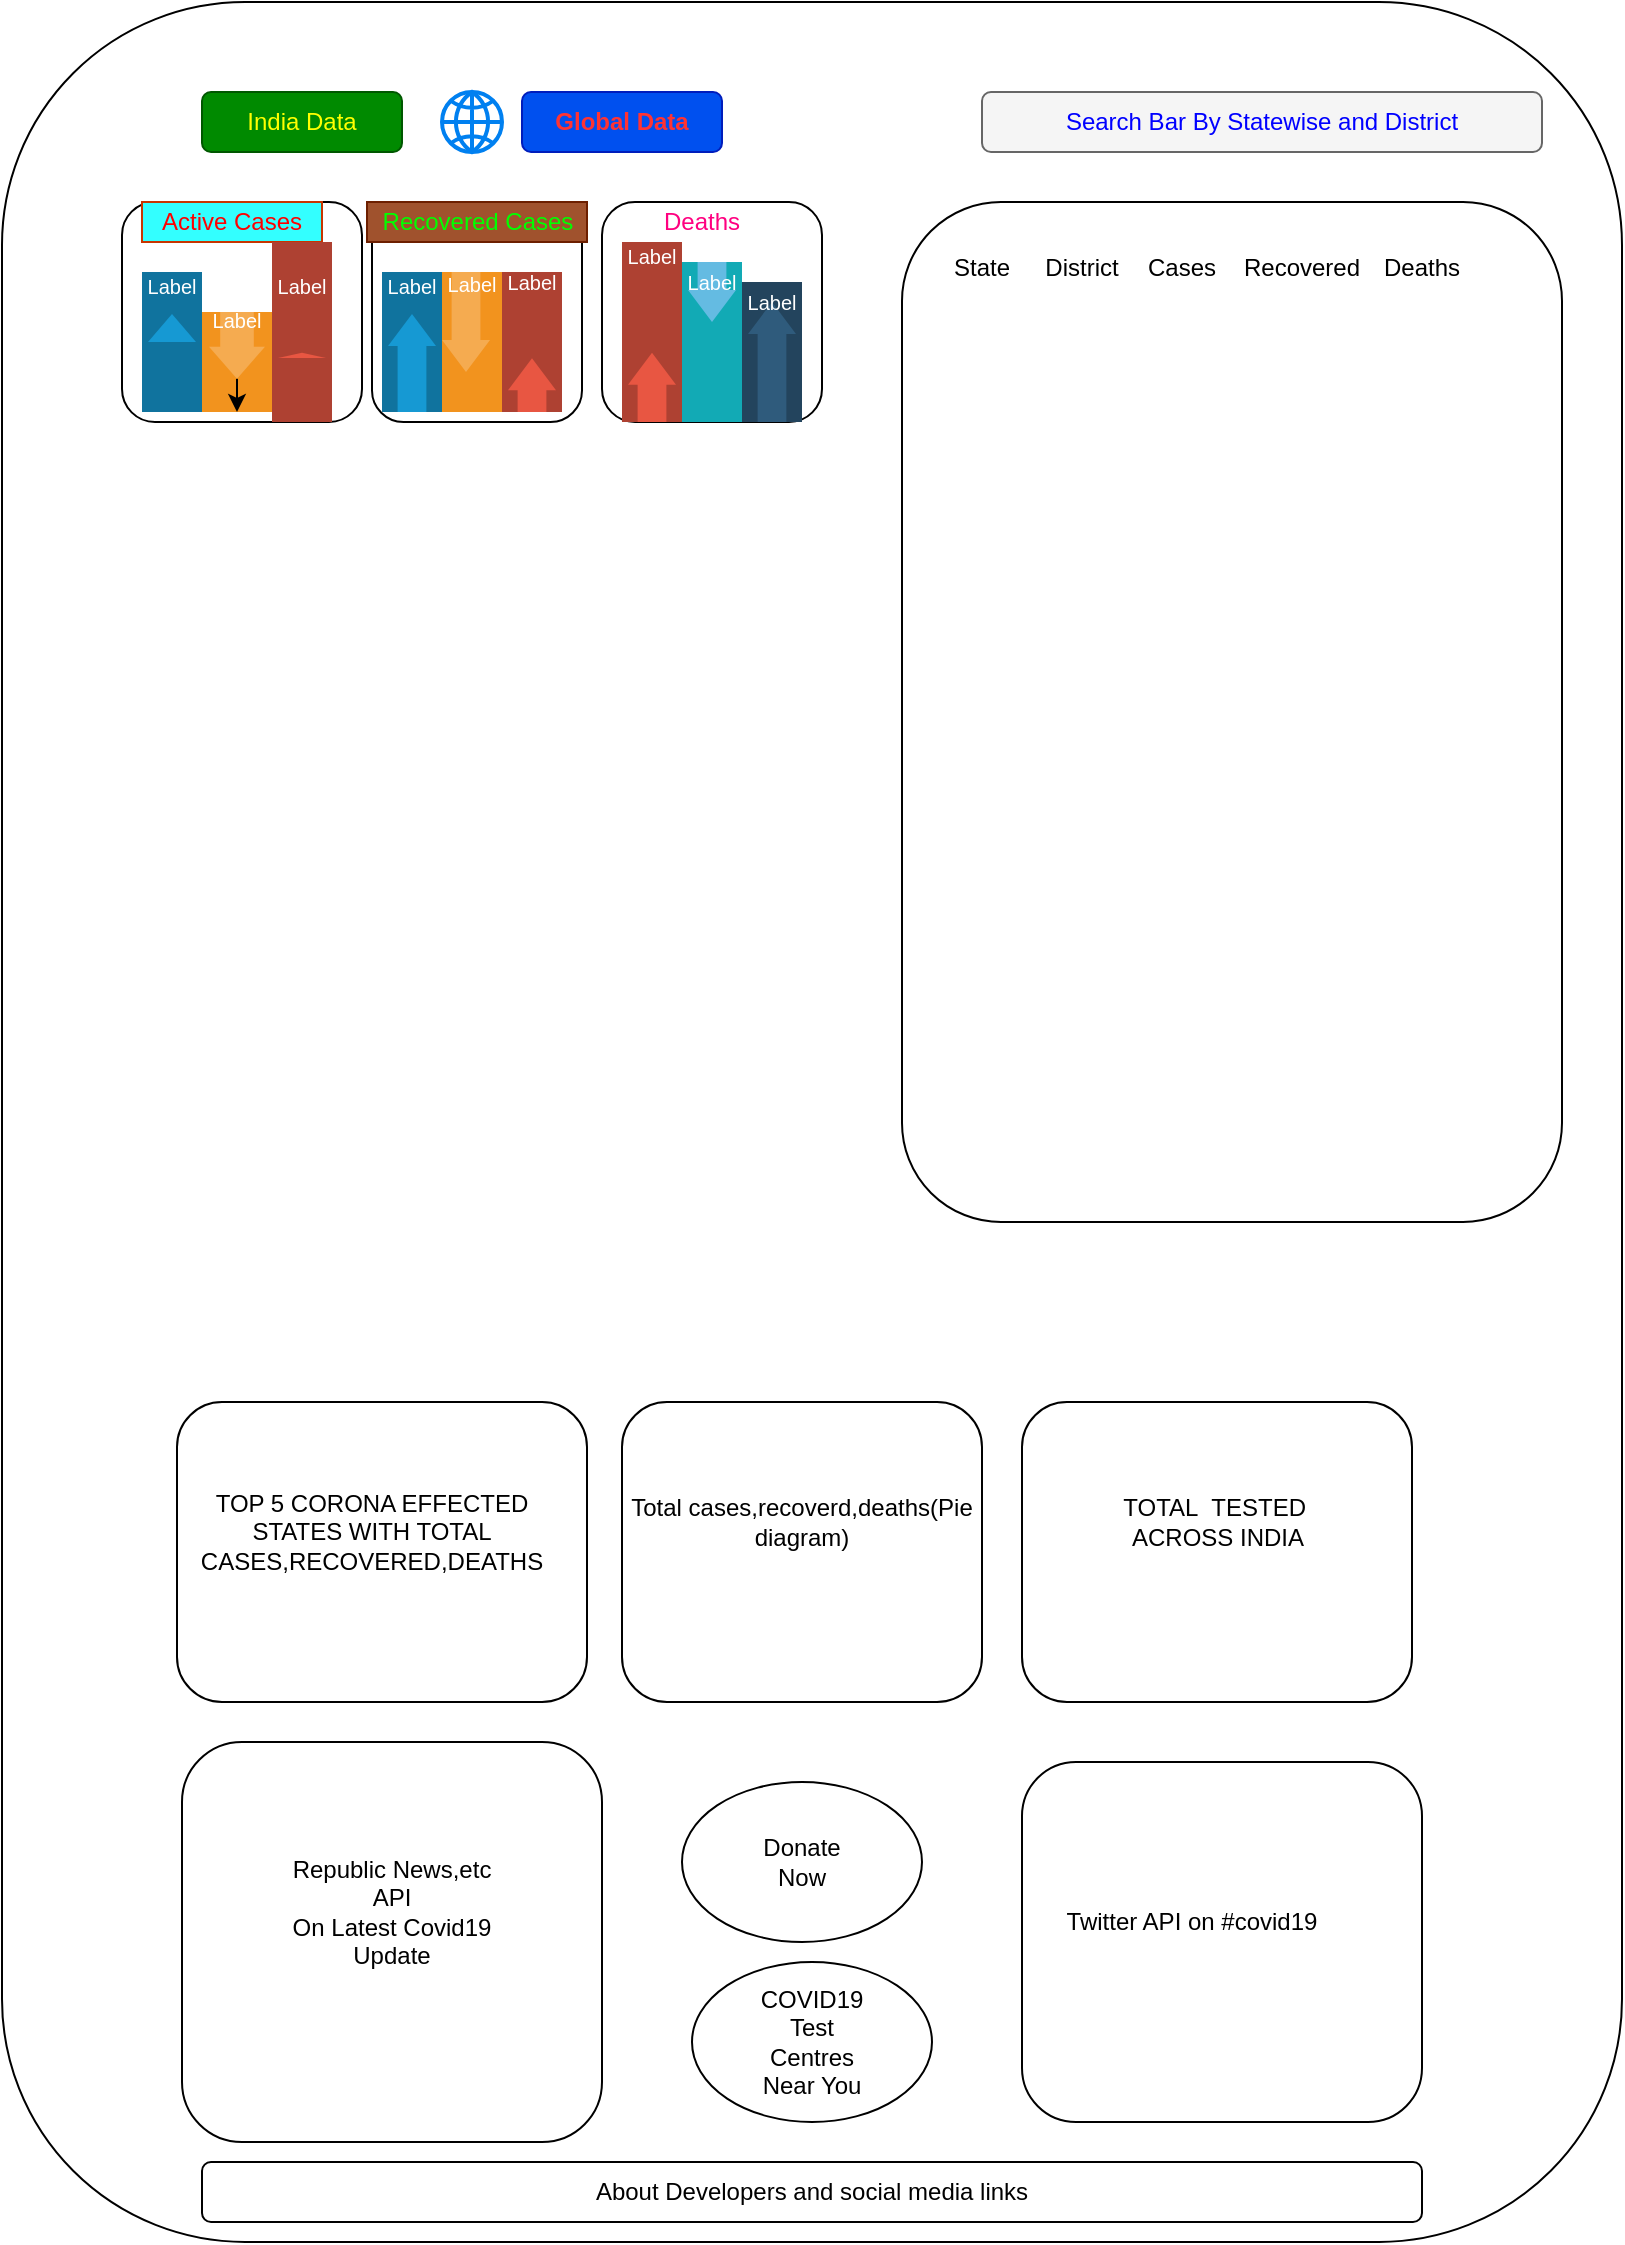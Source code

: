 <mxfile version="13.5.4" type="github"><diagram id="_Im-4xMlL6aWV5HzOc-_" name="Page-1"><mxGraphModel dx="1692" dy="1585" grid="1" gridSize="10" guides="1" tooltips="1" connect="1" arrows="1" fold="1" page="1" pageScale="1" pageWidth="827" pageHeight="1169" math="0" shadow="0"><root><mxCell id="0"/><mxCell id="1" parent="0"/><mxCell id="bqrMlwqoGC4SUkz15Rwk-1" value="" style="rounded=1;whiteSpace=wrap;html=1;" parent="1" vertex="1"><mxGeometry x="-20" y="-1130" width="810" height="1120" as="geometry"/></mxCell><mxCell id="HFhVNKd7DeOQUF5McRIL-2" value="" style="rounded=1;whiteSpace=wrap;html=1;fillColor=#008a00;strokeColor=#005700;fontColor=#ffffff;" vertex="1" parent="1"><mxGeometry x="80" y="-1085" width="100" height="30" as="geometry"/></mxCell><mxCell id="HFhVNKd7DeOQUF5McRIL-3" value="&lt;font color=&quot;#ffff00&quot;&gt;India Data&lt;/font&gt;" style="text;html=1;align=center;verticalAlign=middle;whiteSpace=wrap;rounded=0;" vertex="1" parent="1"><mxGeometry x="90" y="-1085" width="80" height="30" as="geometry"/></mxCell><mxCell id="HFhVNKd7DeOQUF5McRIL-4" value="" style="rounded=1;whiteSpace=wrap;html=1;fillColor=#0050ef;strokeColor=#001DBC;fontColor=#ffffff;" vertex="1" parent="1"><mxGeometry x="240" y="-1085" width="100" height="30" as="geometry"/></mxCell><mxCell id="HFhVNKd7DeOQUF5McRIL-7" value="&lt;b&gt;&lt;font color=&quot;#ff3333&quot;&gt;Global Data&lt;/font&gt;&lt;/b&gt;" style="text;html=1;strokeColor=none;fillColor=none;align=center;verticalAlign=middle;whiteSpace=wrap;rounded=0;" vertex="1" parent="1"><mxGeometry x="240" y="-1080" width="100" height="20" as="geometry"/></mxCell><mxCell id="HFhVNKd7DeOQUF5McRIL-9" value="" style="rounded=1;whiteSpace=wrap;html=1;fillColor=#f5f5f5;strokeColor=#666666;fontColor=#333333;" vertex="1" parent="1"><mxGeometry x="470" y="-1085" width="280" height="30" as="geometry"/></mxCell><mxCell id="HFhVNKd7DeOQUF5McRIL-13" value="&lt;font color=&quot;#0000ff&quot;&gt;Search Bar By Statewise and District&lt;/font&gt;" style="text;html=1;strokeColor=none;fillColor=none;align=center;verticalAlign=middle;whiteSpace=wrap;rounded=0;" vertex="1" parent="1"><mxGeometry x="470" y="-1080" width="280" height="20" as="geometry"/></mxCell><mxCell id="HFhVNKd7DeOQUF5McRIL-14" value="" style="shape=image;html=1;verticalAlign=top;verticalLabelPosition=bottom;labelBackgroundColor=#ffffff;imageAspect=0;aspect=fixed;image=https://cdn4.iconfinder.com/data/icons/small-n-flat/24/map-128.png" vertex="1" parent="1"><mxGeometry x="30" y="-920" width="410" height="410" as="geometry"/></mxCell><mxCell id="HFhVNKd7DeOQUF5McRIL-15" value="" style="shape=image;html=1;verticalAlign=top;verticalLabelPosition=bottom;labelBackgroundColor=#ffffff;imageAspect=0;aspect=fixed;image=https://cdn3.iconfinder.com/data/icons/flags-37/300/india-national-world-128.png" vertex="1" parent="1"><mxGeometry x="30" y="-1090" width="40" height="40" as="geometry"/></mxCell><mxCell id="HFhVNKd7DeOQUF5McRIL-16" value="" style="html=1;verticalLabelPosition=bottom;align=center;labelBackgroundColor=#ffffff;verticalAlign=top;strokeWidth=2;strokeColor=#0080F0;shadow=0;dashed=0;shape=mxgraph.ios7.icons.globe;" vertex="1" parent="1"><mxGeometry x="200" y="-1085" width="30" height="30" as="geometry"/></mxCell><mxCell id="HFhVNKd7DeOQUF5McRIL-37" value="" style="rounded=1;whiteSpace=wrap;html=1;" vertex="1" parent="1"><mxGeometry x="40" y="-1030" width="120" height="110" as="geometry"/></mxCell><mxCell id="HFhVNKd7DeOQUF5McRIL-40" value="&lt;font color=&quot;#ff0000&quot;&gt;Active Cases&lt;/font&gt;" style="text;html=1;strokeColor=#C73500;align=center;verticalAlign=middle;whiteSpace=wrap;rounded=0;fontColor=#ffffff;fillColor=#33FFFF;" vertex="1" parent="1"><mxGeometry x="50" y="-1030" width="90" height="20" as="geometry"/></mxCell><mxCell id="HFhVNKd7DeOQUF5McRIL-42" value="" style="fillColor=#10739E;strokeColor=none;" vertex="1" parent="1"><mxGeometry x="50" y="-995" width="30" height="70" as="geometry"/></mxCell><mxCell id="HFhVNKd7DeOQUF5McRIL-43" value="" style="shape=mxgraph.arrows2.arrow;dy=0.4;dx=16;notch=0;direction=north;fillColor=#1699D3;strokeColor=none;" vertex="1" parent="HFhVNKd7DeOQUF5McRIL-42"><mxGeometry x="3" y="21" width="24" height="14" as="geometry"/></mxCell><mxCell id="HFhVNKd7DeOQUF5McRIL-44" value="Label" style="text;html=1;align=center;verticalAlign=middle;whiteSpace=wrap;fontColor=#FFFFFF;fontSize=10;" vertex="1" parent="HFhVNKd7DeOQUF5McRIL-42"><mxGeometry width="30" height="14" as="geometry"/></mxCell><mxCell id="HFhVNKd7DeOQUF5McRIL-45" value="" style="fillColor=#F2931E;strokeColor=none;" vertex="1" parent="1"><mxGeometry x="80" y="-975" width="35" height="50" as="geometry"/></mxCell><mxCell id="HFhVNKd7DeOQUF5McRIL-57" style="edgeStyle=orthogonalEdgeStyle;rounded=0;orthogonalLoop=1;jettySize=auto;html=1;exitX=1;exitY=0.5;exitDx=0;exitDy=0;exitPerimeter=0;entryX=0.5;entryY=1;entryDx=0;entryDy=0;" edge="1" parent="HFhVNKd7DeOQUF5McRIL-45" source="HFhVNKd7DeOQUF5McRIL-46" target="HFhVNKd7DeOQUF5McRIL-45"><mxGeometry relative="1" as="geometry"/></mxCell><mxCell id="HFhVNKd7DeOQUF5McRIL-46" value="" style="shape=mxgraph.arrows2.arrow;dy=0.4;dx=16;notch=0;direction=south;fillColor=#F5AB50;strokeColor=none;" vertex="1" parent="HFhVNKd7DeOQUF5McRIL-45"><mxGeometry x="3.5" width="28" height="33.333" as="geometry"/></mxCell><mxCell id="HFhVNKd7DeOQUF5McRIL-47" value="Label" style="text;html=1;align=center;verticalAlign=middle;whiteSpace=wrap;fontColor=#FFFFFF;fontSize=10;" vertex="1" parent="HFhVNKd7DeOQUF5McRIL-45"><mxGeometry width="35" height="8.333" as="geometry"/></mxCell><mxCell id="HFhVNKd7DeOQUF5McRIL-48" value="" style="fillColor=#AE4132;strokeColor=none;" vertex="1" parent="1"><mxGeometry x="115" y="-1010" width="30" height="90" as="geometry"/></mxCell><mxCell id="HFhVNKd7DeOQUF5McRIL-49" value="" style="shape=mxgraph.arrows2.arrow;dy=1;dx=2.62;notch=0;direction=north;fillColor=#E85642;strokeColor=none;" vertex="1" parent="HFhVNKd7DeOQUF5McRIL-48"><mxGeometry x="3" y="55.385" width="24" height="34.615" as="geometry"/></mxCell><mxCell id="HFhVNKd7DeOQUF5McRIL-50" value="Label" style="text;html=1;align=center;verticalAlign=middle;whiteSpace=wrap;fontColor=#FFFFFF;fontSize=10;" vertex="1" parent="HFhVNKd7DeOQUF5McRIL-48"><mxGeometry y="13.85" width="30" height="16.15" as="geometry"/></mxCell><mxCell id="HFhVNKd7DeOQUF5McRIL-38" value="" style="rounded=1;whiteSpace=wrap;html=1;" vertex="1" parent="1"><mxGeometry x="165" y="-1030" width="105" height="110" as="geometry"/></mxCell><mxCell id="HFhVNKd7DeOQUF5McRIL-64" value="&lt;font color=&quot;#00ff00&quot;&gt;Recovered Cases&lt;/font&gt;" style="text;html=1;strokeColor=#6D1F00;fillColor=#a0522d;align=center;verticalAlign=middle;whiteSpace=wrap;rounded=0;fontColor=#ffffff;" vertex="1" parent="1"><mxGeometry x="162.5" y="-1030" width="110" height="20" as="geometry"/></mxCell><mxCell id="HFhVNKd7DeOQUF5McRIL-65" value="" style="fillColor=#10739E;strokeColor=none;" vertex="1" parent="1"><mxGeometry x="170" y="-995" width="30" height="70" as="geometry"/></mxCell><mxCell id="HFhVNKd7DeOQUF5McRIL-66" value="" style="shape=mxgraph.arrows2.arrow;dy=0.4;dx=16;notch=0;direction=north;fillColor=#1699D3;strokeColor=none;" vertex="1" parent="HFhVNKd7DeOQUF5McRIL-65"><mxGeometry x="3" y="21" width="24" height="49" as="geometry"/></mxCell><mxCell id="HFhVNKd7DeOQUF5McRIL-67" value="Label" style="text;html=1;align=center;verticalAlign=middle;whiteSpace=wrap;fontColor=#FFFFFF;fontSize=10;" vertex="1" parent="HFhVNKd7DeOQUF5McRIL-65"><mxGeometry width="30" height="14" as="geometry"/></mxCell><mxCell id="HFhVNKd7DeOQUF5McRIL-68" value="" style="fillColor=#F2931E;strokeColor=none;" vertex="1" parent="1"><mxGeometry x="200" y="-995" width="30" height="70" as="geometry"/></mxCell><mxCell id="HFhVNKd7DeOQUF5McRIL-69" value="" style="shape=mxgraph.arrows2.arrow;dy=0.4;dx=16;notch=0;direction=south;fillColor=#F5AB50;strokeColor=none;" vertex="1" parent="HFhVNKd7DeOQUF5McRIL-68"><mxGeometry width="24" height="50" as="geometry"/></mxCell><mxCell id="HFhVNKd7DeOQUF5McRIL-70" value="Label" style="text;html=1;align=center;verticalAlign=middle;whiteSpace=wrap;fontColor=#FFFFFF;fontSize=10;" vertex="1" parent="HFhVNKd7DeOQUF5McRIL-68"><mxGeometry width="30" height="11.667" as="geometry"/></mxCell><mxCell id="HFhVNKd7DeOQUF5McRIL-71" value="" style="fillColor=#AE4132;strokeColor=none;" vertex="1" parent="1"><mxGeometry x="230" y="-995" width="30" height="70" as="geometry"/></mxCell><mxCell id="HFhVNKd7DeOQUF5McRIL-72" value="" style="shape=mxgraph.arrows2.arrow;dy=0.4;dx=16;notch=0;direction=north;fillColor=#E85642;strokeColor=none;" vertex="1" parent="HFhVNKd7DeOQUF5McRIL-71"><mxGeometry x="3" y="43.077" width="24" height="26.923" as="geometry"/></mxCell><mxCell id="HFhVNKd7DeOQUF5McRIL-73" value="Label" style="text;html=1;align=center;verticalAlign=middle;whiteSpace=wrap;fontColor=#FFFFFF;fontSize=10;" vertex="1" parent="HFhVNKd7DeOQUF5McRIL-71"><mxGeometry width="30" height="10.769" as="geometry"/></mxCell><mxCell id="HFhVNKd7DeOQUF5McRIL-83" value="" style="rounded=1;whiteSpace=wrap;html=1;" vertex="1" parent="1"><mxGeometry x="280" y="-1030" width="110" height="110" as="geometry"/></mxCell><mxCell id="HFhVNKd7DeOQUF5McRIL-84" value="&lt;font color=&quot;#ff0080&quot;&gt;Deaths&lt;/font&gt;" style="text;html=1;strokeColor=none;fillColor=none;align=center;verticalAlign=middle;whiteSpace=wrap;rounded=0;" vertex="1" parent="1"><mxGeometry x="310" y="-1030" width="40" height="20" as="geometry"/></mxCell><mxCell id="HFhVNKd7DeOQUF5McRIL-136" value="" style="fillColor=#AE4132;strokeColor=none;" vertex="1" parent="1"><mxGeometry x="290" y="-1010" width="30" height="90" as="geometry"/></mxCell><mxCell id="HFhVNKd7DeOQUF5McRIL-137" value="" style="shape=mxgraph.arrows2.arrow;dy=0.4;dx=16;notch=0;direction=north;fillColor=#E85642;strokeColor=none;" vertex="1" parent="HFhVNKd7DeOQUF5McRIL-136"><mxGeometry x="3" y="55.385" width="24" height="34.615" as="geometry"/></mxCell><mxCell id="HFhVNKd7DeOQUF5McRIL-138" value="Label" style="text;html=1;align=center;verticalAlign=middle;whiteSpace=wrap;fontColor=#FFFFFF;fontSize=10;" vertex="1" parent="HFhVNKd7DeOQUF5McRIL-136"><mxGeometry width="30" height="13.846" as="geometry"/></mxCell><mxCell id="HFhVNKd7DeOQUF5McRIL-139" value="" style="fillColor=#12AAB5;strokeColor=none;" vertex="1" parent="1"><mxGeometry x="320" y="-1000" width="30" height="80" as="geometry"/></mxCell><mxCell id="HFhVNKd7DeOQUF5McRIL-140" value="" style="shape=mxgraph.arrows2.arrow;dy=0.4;dx=16;notch=0;direction=south;fillColor=#64BBE2;strokeColor=none;" vertex="1" parent="HFhVNKd7DeOQUF5McRIL-139"><mxGeometry x="3" width="24" height="30" as="geometry"/></mxCell><mxCell id="HFhVNKd7DeOQUF5McRIL-141" value="Label" style="text;html=1;align=center;verticalAlign=middle;whiteSpace=wrap;fontColor=#FFFFFF;fontSize=10;" vertex="1" parent="HFhVNKd7DeOQUF5McRIL-139"><mxGeometry width="30" height="20" as="geometry"/></mxCell><mxCell id="HFhVNKd7DeOQUF5McRIL-142" value="" style="fillColor=#23445D;strokeColor=none;" vertex="1" parent="1"><mxGeometry x="350" y="-990" width="30" height="70" as="geometry"/></mxCell><mxCell id="HFhVNKd7DeOQUF5McRIL-143" value="" style="shape=mxgraph.arrows2.arrow;dy=0.4;dx=16;notch=0;direction=north;fillColor=#2F5B7C;strokeColor=none;" vertex="1" parent="HFhVNKd7DeOQUF5McRIL-142"><mxGeometry x="3" y="10" width="24" height="60" as="geometry"/></mxCell><mxCell id="HFhVNKd7DeOQUF5McRIL-144" value="Label" style="text;html=1;align=center;verticalAlign=middle;whiteSpace=wrap;fontColor=#FFFFFF;fontSize=10;" vertex="1" parent="HFhVNKd7DeOQUF5McRIL-142"><mxGeometry width="30" height="20" as="geometry"/></mxCell><mxCell id="HFhVNKd7DeOQUF5McRIL-147" value="" style="rounded=1;whiteSpace=wrap;html=1;" vertex="1" parent="1"><mxGeometry x="430" y="-1030" width="330" height="510" as="geometry"/></mxCell><mxCell id="HFhVNKd7DeOQUF5McRIL-148" value="State" style="text;html=1;strokeColor=none;fillColor=none;align=center;verticalAlign=middle;whiteSpace=wrap;rounded=0;" vertex="1" parent="1"><mxGeometry x="450" y="-1005" width="40" height="15" as="geometry"/></mxCell><mxCell id="HFhVNKd7DeOQUF5McRIL-150" value="District" style="text;html=1;strokeColor=none;fillColor=none;align=center;verticalAlign=middle;whiteSpace=wrap;rounded=0;" vertex="1" parent="1"><mxGeometry x="500" y="-1007.5" width="40" height="20" as="geometry"/></mxCell><mxCell id="HFhVNKd7DeOQUF5McRIL-151" value="Cases" style="text;html=1;strokeColor=none;fillColor=none;align=center;verticalAlign=middle;whiteSpace=wrap;rounded=0;" vertex="1" parent="1"><mxGeometry x="550" y="-1007.5" width="40" height="20" as="geometry"/></mxCell><mxCell id="HFhVNKd7DeOQUF5McRIL-152" value="Recovered" style="text;html=1;strokeColor=none;fillColor=none;align=center;verticalAlign=middle;whiteSpace=wrap;rounded=0;" vertex="1" parent="1"><mxGeometry x="610" y="-1007.5" width="40" height="20" as="geometry"/></mxCell><mxCell id="HFhVNKd7DeOQUF5McRIL-154" value="Deaths" style="text;html=1;strokeColor=none;fillColor=none;align=center;verticalAlign=middle;whiteSpace=wrap;rounded=0;" vertex="1" parent="1"><mxGeometry x="670" y="-1007.5" width="40" height="20" as="geometry"/></mxCell><mxCell id="HFhVNKd7DeOQUF5McRIL-156" value="" style="rounded=1;whiteSpace=wrap;html=1;" vertex="1" parent="1"><mxGeometry x="490" y="-430" width="195" height="150" as="geometry"/></mxCell><mxCell id="HFhVNKd7DeOQUF5McRIL-158" value="" style="rounded=1;whiteSpace=wrap;html=1;" vertex="1" parent="1"><mxGeometry x="67.5" y="-430" width="205" height="150" as="geometry"/></mxCell><mxCell id="HFhVNKd7DeOQUF5McRIL-159" value="" style="rounded=1;whiteSpace=wrap;html=1;" vertex="1" parent="1"><mxGeometry x="290" y="-430" width="180" height="150" as="geometry"/></mxCell><mxCell id="HFhVNKd7DeOQUF5McRIL-160" value="TOP 5 CORONA EFFECTED STATES WITH TOTAL CASES,RECOVERED,DEATHS" style="text;html=1;strokeColor=none;fillColor=none;align=center;verticalAlign=middle;whiteSpace=wrap;rounded=0;" vertex="1" parent="1"><mxGeometry x="90" y="-410" width="150" height="90" as="geometry"/></mxCell><mxCell id="HFhVNKd7DeOQUF5McRIL-161" value="Total cases,recoverd,deaths(Pie diagram)" style="text;html=1;strokeColor=none;fillColor=none;align=center;verticalAlign=middle;whiteSpace=wrap;rounded=0;" vertex="1" parent="1"><mxGeometry x="290" y="-410" width="180" height="80" as="geometry"/></mxCell><mxCell id="HFhVNKd7DeOQUF5McRIL-162" value="TOTAL&amp;nbsp; TESTED&amp;nbsp;&lt;br&gt;ACROSS INDIA" style="text;html=1;strokeColor=none;fillColor=none;align=center;verticalAlign=middle;whiteSpace=wrap;rounded=0;" vertex="1" parent="1"><mxGeometry x="517.5" y="-380" width="140" height="20" as="geometry"/></mxCell><mxCell id="HFhVNKd7DeOQUF5McRIL-163" style="edgeStyle=orthogonalEdgeStyle;rounded=0;orthogonalLoop=1;jettySize=auto;html=1;exitX=0.5;exitY=1;exitDx=0;exitDy=0;" edge="1" parent="1" source="HFhVNKd7DeOQUF5McRIL-158" target="HFhVNKd7DeOQUF5McRIL-158"><mxGeometry relative="1" as="geometry"/></mxCell><mxCell id="HFhVNKd7DeOQUF5McRIL-164" value="" style="ellipse;whiteSpace=wrap;html=1;" vertex="1" parent="1"><mxGeometry x="320" y="-240" width="120" height="80" as="geometry"/></mxCell><mxCell id="HFhVNKd7DeOQUF5McRIL-165" value="Donate Now" style="text;html=1;strokeColor=none;fillColor=none;align=center;verticalAlign=middle;whiteSpace=wrap;rounded=0;" vertex="1" parent="1"><mxGeometry x="360" y="-210" width="40" height="20" as="geometry"/></mxCell><mxCell id="HFhVNKd7DeOQUF5McRIL-166" value="" style="rounded=1;whiteSpace=wrap;html=1;" vertex="1" parent="1"><mxGeometry x="70" y="-260" width="210" height="200" as="geometry"/></mxCell><mxCell id="HFhVNKd7DeOQUF5McRIL-167" value="Republic News,etc API&lt;br&gt;On Latest Covid19 Update" style="text;html=1;strokeColor=none;fillColor=none;align=center;verticalAlign=middle;whiteSpace=wrap;rounded=0;" vertex="1" parent="1"><mxGeometry x="120" y="-240" width="110" height="130" as="geometry"/></mxCell><mxCell id="HFhVNKd7DeOQUF5McRIL-168" value="" style="rounded=1;whiteSpace=wrap;html=1;" vertex="1" parent="1"><mxGeometry x="490" y="-250" width="200" height="180" as="geometry"/></mxCell><mxCell id="HFhVNKd7DeOQUF5McRIL-169" value="Twitter API on #covid19" style="text;html=1;strokeColor=none;fillColor=none;align=center;verticalAlign=middle;whiteSpace=wrap;rounded=0;" vertex="1" parent="1"><mxGeometry x="510" y="-210" width="130" height="80" as="geometry"/></mxCell><mxCell id="HFhVNKd7DeOQUF5McRIL-171" value="" style="ellipse;whiteSpace=wrap;html=1;" vertex="1" parent="1"><mxGeometry x="325" y="-150" width="120" height="80" as="geometry"/></mxCell><mxCell id="HFhVNKd7DeOQUF5McRIL-172" value="COVID19&lt;br&gt;Test Centres&lt;br&gt;Near You" style="text;html=1;strokeColor=none;fillColor=none;align=center;verticalAlign=middle;whiteSpace=wrap;rounded=0;" vertex="1" parent="1"><mxGeometry x="365" y="-120" width="40" height="20" as="geometry"/></mxCell><mxCell id="HFhVNKd7DeOQUF5McRIL-173" value="About Developers and social media links" style="rounded=1;whiteSpace=wrap;html=1;" vertex="1" parent="1"><mxGeometry x="80" y="-50" width="610" height="30" as="geometry"/></mxCell></root></mxGraphModel></diagram></mxfile>